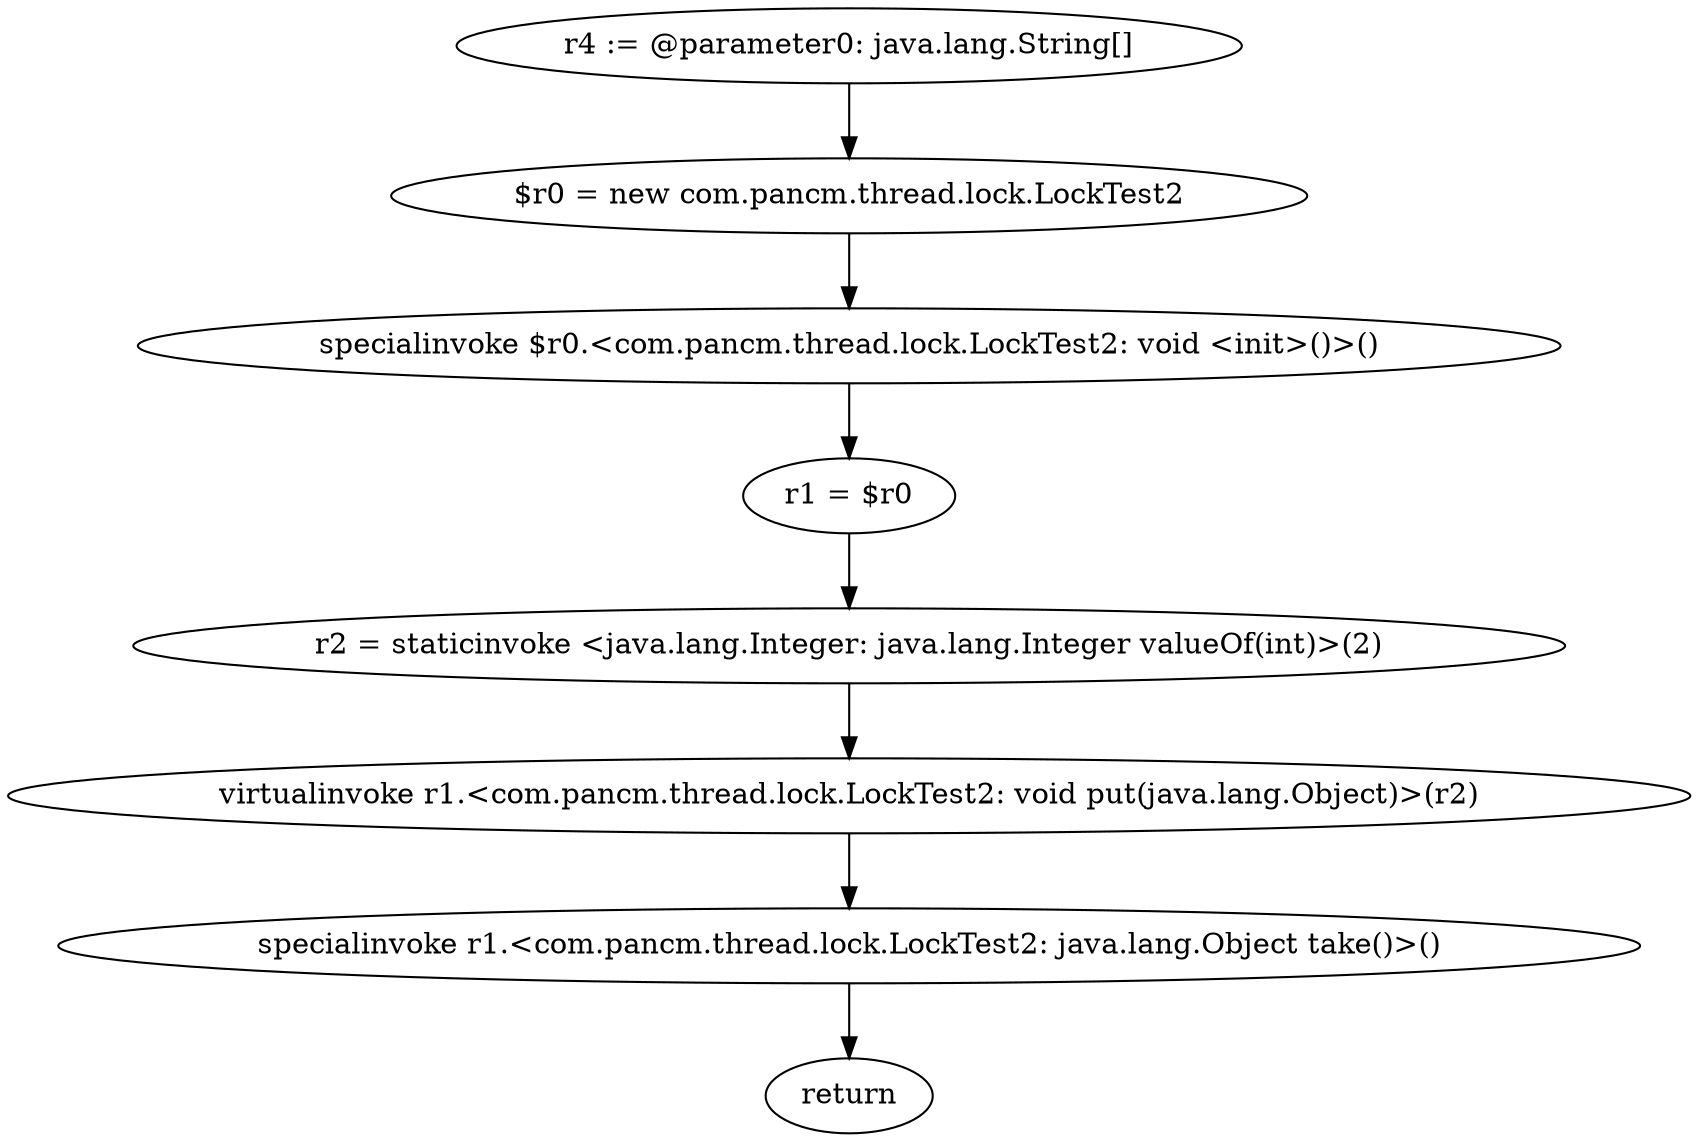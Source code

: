 digraph "unitGraph" {
    "r4 := @parameter0: java.lang.String[]"
    "$r0 = new com.pancm.thread.lock.LockTest2"
    "specialinvoke $r0.<com.pancm.thread.lock.LockTest2: void <init>()>()"
    "r1 = $r0"
    "r2 = staticinvoke <java.lang.Integer: java.lang.Integer valueOf(int)>(2)"
    "virtualinvoke r1.<com.pancm.thread.lock.LockTest2: void put(java.lang.Object)>(r2)"
    "specialinvoke r1.<com.pancm.thread.lock.LockTest2: java.lang.Object take()>()"
    "return"
    "r4 := @parameter0: java.lang.String[]"->"$r0 = new com.pancm.thread.lock.LockTest2";
    "$r0 = new com.pancm.thread.lock.LockTest2"->"specialinvoke $r0.<com.pancm.thread.lock.LockTest2: void <init>()>()";
    "specialinvoke $r0.<com.pancm.thread.lock.LockTest2: void <init>()>()"->"r1 = $r0";
    "r1 = $r0"->"r2 = staticinvoke <java.lang.Integer: java.lang.Integer valueOf(int)>(2)";
    "r2 = staticinvoke <java.lang.Integer: java.lang.Integer valueOf(int)>(2)"->"virtualinvoke r1.<com.pancm.thread.lock.LockTest2: void put(java.lang.Object)>(r2)";
    "virtualinvoke r1.<com.pancm.thread.lock.LockTest2: void put(java.lang.Object)>(r2)"->"specialinvoke r1.<com.pancm.thread.lock.LockTest2: java.lang.Object take()>()";
    "specialinvoke r1.<com.pancm.thread.lock.LockTest2: java.lang.Object take()>()"->"return";
}
